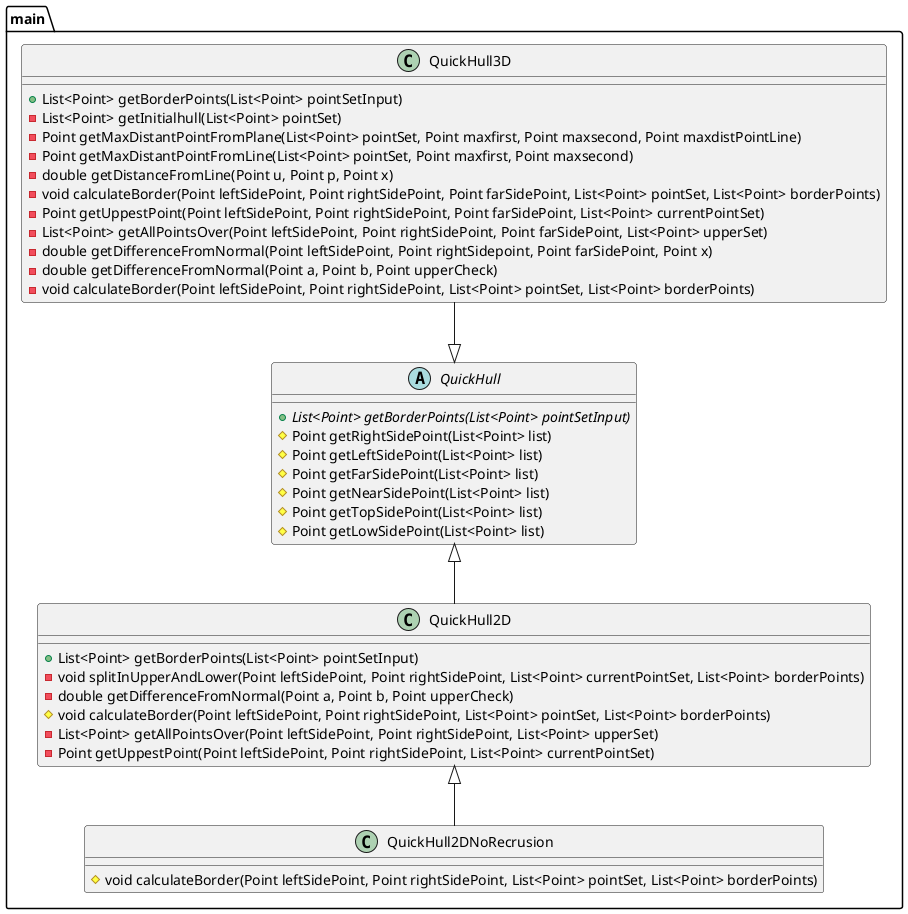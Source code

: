 @startuml
package main {
	abstract class QuickHull {
	+ {abstract} List<Point> getBorderPoints(List<Point> pointSetInput)
	# Point getRightSidePoint(List<Point> list)
	# Point getLeftSidePoint(List<Point> list)
	# Point getFarSidePoint(List<Point> list)
	# Point getNearSidePoint(List<Point> list)
	# Point getTopSidePoint(List<Point> list)
	# Point getLowSidePoint(List<Point> list)
	}

	class QuickHull3D {
	+ List<Point> getBorderPoints(List<Point> pointSetInput)
	- List<Point> getInitialhull(List<Point> pointSet)
	- Point getMaxDistantPointFromPlane(List<Point> pointSet, Point maxfirst, Point maxsecond, Point maxdistPointLine)
	- Point getMaxDistantPointFromLine(List<Point> pointSet, Point maxfirst, Point maxsecond)
	- double getDistanceFromLine(Point u, Point p, Point x)
	- void calculateBorder(Point leftSidePoint, Point rightSidePoint, Point farSidePoint, List<Point> pointSet, List<Point> borderPoints)
	- Point getUppestPoint(Point leftSidePoint, Point rightSidePoint, Point farSidePoint, List<Point> currentPointSet)
	- List<Point> getAllPointsOver(Point leftSidePoint,	Point rightSidePoint, Point farSidePoint, List<Point> upperSet)
	- double getDifferenceFromNormal(Point leftSidePoint, Point rightSidepoint, Point farSidePoint, Point x)
	- double getDifferenceFromNormal(Point a, Point b, Point upperCheck)
	- void calculateBorder(Point leftSidePoint, Point rightSidePoint, List<Point> pointSet, List<Point> borderPoints) 
	}

	class QuickHull2D {
	+ List<Point> getBorderPoints(List<Point> pointSetInput)
	- void splitInUpperAndLower(Point leftSidePoint, Point rightSidePoint, List<Point> currentPointSet, List<Point> borderPoints)
	- double getDifferenceFromNormal(Point a, Point b, Point upperCheck)
	# void calculateBorder(Point leftSidePoint, Point rightSidePoint, List<Point> pointSet, List<Point> borderPoints)
	- List<Point> getAllPointsOver(Point leftSidePoint,	Point rightSidePoint, List<Point> upperSet)
	- Point getUppestPoint(Point leftSidePoint, Point rightSidePoint, List<Point> currentPointSet)
	}

	class QuickHull2DNoRecrusion {
	# void calculateBorder(Point leftSidePoint, Point rightSidePoint, List<Point> pointSet, List<Point> borderPoints)
	}


	QuickHull <|-up- QuickHull3D
	QuickHull <|-down- QuickHull2D
	QuickHull2D <|-down- QuickHull2DNoRecrusion
}
@enduml